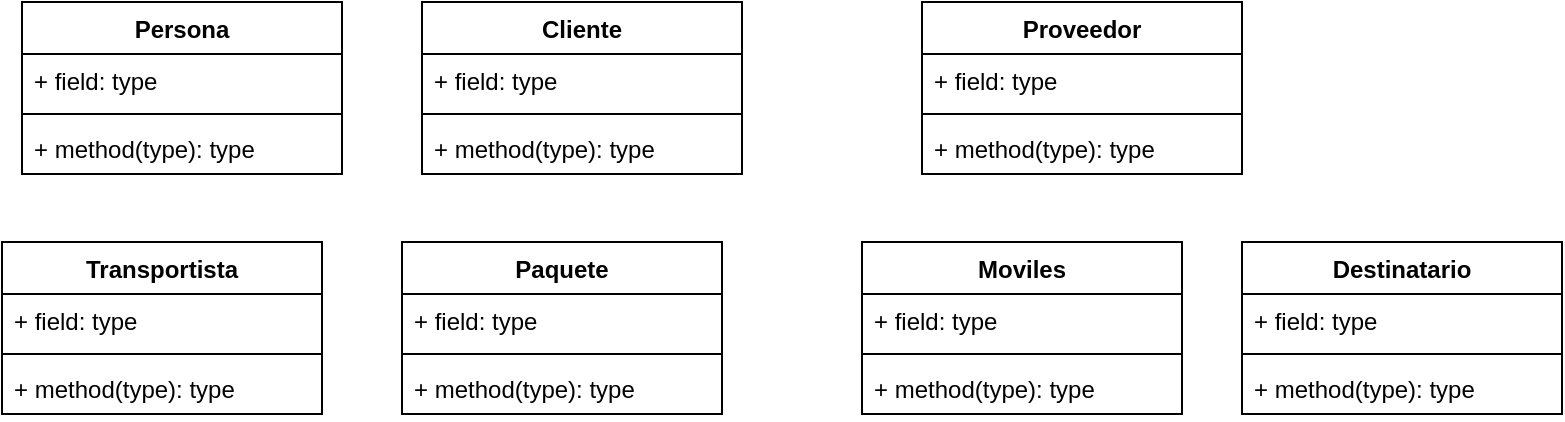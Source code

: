 <mxfile version="14.8.5" type="device"><diagram id="EITkTfnnjhqaKNWjM4xx" name="Page-1"><mxGraphModel dx="1038" dy="547" grid="1" gridSize="10" guides="1" tooltips="1" connect="1" arrows="1" fold="1" page="1" pageScale="1" pageWidth="850" pageHeight="1100" math="0" shadow="0"><root><mxCell id="0"/><mxCell id="1" parent="0"/><mxCell id="UZI1FNOLlk3eyO-fUrZz-2" value="Cliente" style="swimlane;fontStyle=1;align=center;verticalAlign=top;childLayout=stackLayout;horizontal=1;startSize=26;horizontalStack=0;resizeParent=1;resizeParentMax=0;resizeLast=0;collapsible=1;marginBottom=0;" vertex="1" parent="1"><mxGeometry x="230" y="130" width="160" height="86" as="geometry"/></mxCell><mxCell id="UZI1FNOLlk3eyO-fUrZz-3" value="+ field: type" style="text;strokeColor=none;fillColor=none;align=left;verticalAlign=top;spacingLeft=4;spacingRight=4;overflow=hidden;rotatable=0;points=[[0,0.5],[1,0.5]];portConstraint=eastwest;" vertex="1" parent="UZI1FNOLlk3eyO-fUrZz-2"><mxGeometry y="26" width="160" height="26" as="geometry"/></mxCell><mxCell id="UZI1FNOLlk3eyO-fUrZz-4" value="" style="line;strokeWidth=1;fillColor=none;align=left;verticalAlign=middle;spacingTop=-1;spacingLeft=3;spacingRight=3;rotatable=0;labelPosition=right;points=[];portConstraint=eastwest;" vertex="1" parent="UZI1FNOLlk3eyO-fUrZz-2"><mxGeometry y="52" width="160" height="8" as="geometry"/></mxCell><mxCell id="UZI1FNOLlk3eyO-fUrZz-5" value="+ method(type): type" style="text;strokeColor=none;fillColor=none;align=left;verticalAlign=top;spacingLeft=4;spacingRight=4;overflow=hidden;rotatable=0;points=[[0,0.5],[1,0.5]];portConstraint=eastwest;" vertex="1" parent="UZI1FNOLlk3eyO-fUrZz-2"><mxGeometry y="60" width="160" height="26" as="geometry"/></mxCell><mxCell id="UZI1FNOLlk3eyO-fUrZz-6" value="Proveedor" style="swimlane;fontStyle=1;align=center;verticalAlign=top;childLayout=stackLayout;horizontal=1;startSize=26;horizontalStack=0;resizeParent=1;resizeParentMax=0;resizeLast=0;collapsible=1;marginBottom=0;" vertex="1" parent="1"><mxGeometry x="480" y="130" width="160" height="86" as="geometry"/></mxCell><mxCell id="UZI1FNOLlk3eyO-fUrZz-7" value="+ field: type" style="text;strokeColor=none;fillColor=none;align=left;verticalAlign=top;spacingLeft=4;spacingRight=4;overflow=hidden;rotatable=0;points=[[0,0.5],[1,0.5]];portConstraint=eastwest;" vertex="1" parent="UZI1FNOLlk3eyO-fUrZz-6"><mxGeometry y="26" width="160" height="26" as="geometry"/></mxCell><mxCell id="UZI1FNOLlk3eyO-fUrZz-8" value="" style="line;strokeWidth=1;fillColor=none;align=left;verticalAlign=middle;spacingTop=-1;spacingLeft=3;spacingRight=3;rotatable=0;labelPosition=right;points=[];portConstraint=eastwest;" vertex="1" parent="UZI1FNOLlk3eyO-fUrZz-6"><mxGeometry y="52" width="160" height="8" as="geometry"/></mxCell><mxCell id="UZI1FNOLlk3eyO-fUrZz-9" value="+ method(type): type" style="text;strokeColor=none;fillColor=none;align=left;verticalAlign=top;spacingLeft=4;spacingRight=4;overflow=hidden;rotatable=0;points=[[0,0.5],[1,0.5]];portConstraint=eastwest;" vertex="1" parent="UZI1FNOLlk3eyO-fUrZz-6"><mxGeometry y="60" width="160" height="26" as="geometry"/></mxCell><mxCell id="UZI1FNOLlk3eyO-fUrZz-10" value="Paquete" style="swimlane;fontStyle=1;align=center;verticalAlign=top;childLayout=stackLayout;horizontal=1;startSize=26;horizontalStack=0;resizeParent=1;resizeParentMax=0;resizeLast=0;collapsible=1;marginBottom=0;" vertex="1" parent="1"><mxGeometry x="220" y="250" width="160" height="86" as="geometry"/></mxCell><mxCell id="UZI1FNOLlk3eyO-fUrZz-11" value="+ field: type" style="text;strokeColor=none;fillColor=none;align=left;verticalAlign=top;spacingLeft=4;spacingRight=4;overflow=hidden;rotatable=0;points=[[0,0.5],[1,0.5]];portConstraint=eastwest;" vertex="1" parent="UZI1FNOLlk3eyO-fUrZz-10"><mxGeometry y="26" width="160" height="26" as="geometry"/></mxCell><mxCell id="UZI1FNOLlk3eyO-fUrZz-12" value="" style="line;strokeWidth=1;fillColor=none;align=left;verticalAlign=middle;spacingTop=-1;spacingLeft=3;spacingRight=3;rotatable=0;labelPosition=right;points=[];portConstraint=eastwest;" vertex="1" parent="UZI1FNOLlk3eyO-fUrZz-10"><mxGeometry y="52" width="160" height="8" as="geometry"/></mxCell><mxCell id="UZI1FNOLlk3eyO-fUrZz-13" value="+ method(type): type" style="text;strokeColor=none;fillColor=none;align=left;verticalAlign=top;spacingLeft=4;spacingRight=4;overflow=hidden;rotatable=0;points=[[0,0.5],[1,0.5]];portConstraint=eastwest;" vertex="1" parent="UZI1FNOLlk3eyO-fUrZz-10"><mxGeometry y="60" width="160" height="26" as="geometry"/></mxCell><mxCell id="UZI1FNOLlk3eyO-fUrZz-14" value="Moviles" style="swimlane;fontStyle=1;align=center;verticalAlign=top;childLayout=stackLayout;horizontal=1;startSize=26;horizontalStack=0;resizeParent=1;resizeParentMax=0;resizeLast=0;collapsible=1;marginBottom=0;" vertex="1" parent="1"><mxGeometry x="450" y="250" width="160" height="86" as="geometry"/></mxCell><mxCell id="UZI1FNOLlk3eyO-fUrZz-15" value="+ field: type" style="text;strokeColor=none;fillColor=none;align=left;verticalAlign=top;spacingLeft=4;spacingRight=4;overflow=hidden;rotatable=0;points=[[0,0.5],[1,0.5]];portConstraint=eastwest;" vertex="1" parent="UZI1FNOLlk3eyO-fUrZz-14"><mxGeometry y="26" width="160" height="26" as="geometry"/></mxCell><mxCell id="UZI1FNOLlk3eyO-fUrZz-16" value="" style="line;strokeWidth=1;fillColor=none;align=left;verticalAlign=middle;spacingTop=-1;spacingLeft=3;spacingRight=3;rotatable=0;labelPosition=right;points=[];portConstraint=eastwest;" vertex="1" parent="UZI1FNOLlk3eyO-fUrZz-14"><mxGeometry y="52" width="160" height="8" as="geometry"/></mxCell><mxCell id="UZI1FNOLlk3eyO-fUrZz-17" value="+ method(type): type" style="text;strokeColor=none;fillColor=none;align=left;verticalAlign=top;spacingLeft=4;spacingRight=4;overflow=hidden;rotatable=0;points=[[0,0.5],[1,0.5]];portConstraint=eastwest;" vertex="1" parent="UZI1FNOLlk3eyO-fUrZz-14"><mxGeometry y="60" width="160" height="26" as="geometry"/></mxCell><mxCell id="UZI1FNOLlk3eyO-fUrZz-18" value="Persona" style="swimlane;fontStyle=1;align=center;verticalAlign=top;childLayout=stackLayout;horizontal=1;startSize=26;horizontalStack=0;resizeParent=1;resizeParentMax=0;resizeLast=0;collapsible=1;marginBottom=0;" vertex="1" parent="1"><mxGeometry x="30" y="130" width="160" height="86" as="geometry"/></mxCell><mxCell id="UZI1FNOLlk3eyO-fUrZz-19" value="+ field: type" style="text;strokeColor=none;fillColor=none;align=left;verticalAlign=top;spacingLeft=4;spacingRight=4;overflow=hidden;rotatable=0;points=[[0,0.5],[1,0.5]];portConstraint=eastwest;" vertex="1" parent="UZI1FNOLlk3eyO-fUrZz-18"><mxGeometry y="26" width="160" height="26" as="geometry"/></mxCell><mxCell id="UZI1FNOLlk3eyO-fUrZz-20" value="" style="line;strokeWidth=1;fillColor=none;align=left;verticalAlign=middle;spacingTop=-1;spacingLeft=3;spacingRight=3;rotatable=0;labelPosition=right;points=[];portConstraint=eastwest;" vertex="1" parent="UZI1FNOLlk3eyO-fUrZz-18"><mxGeometry y="52" width="160" height="8" as="geometry"/></mxCell><mxCell id="UZI1FNOLlk3eyO-fUrZz-21" value="+ method(type): type" style="text;strokeColor=none;fillColor=none;align=left;verticalAlign=top;spacingLeft=4;spacingRight=4;overflow=hidden;rotatable=0;points=[[0,0.5],[1,0.5]];portConstraint=eastwest;" vertex="1" parent="UZI1FNOLlk3eyO-fUrZz-18"><mxGeometry y="60" width="160" height="26" as="geometry"/></mxCell><mxCell id="UZI1FNOLlk3eyO-fUrZz-22" value="Transportista" style="swimlane;fontStyle=1;align=center;verticalAlign=top;childLayout=stackLayout;horizontal=1;startSize=26;horizontalStack=0;resizeParent=1;resizeParentMax=0;resizeLast=0;collapsible=1;marginBottom=0;" vertex="1" parent="1"><mxGeometry x="20" y="250" width="160" height="86" as="geometry"/></mxCell><mxCell id="UZI1FNOLlk3eyO-fUrZz-23" value="+ field: type" style="text;strokeColor=none;fillColor=none;align=left;verticalAlign=top;spacingLeft=4;spacingRight=4;overflow=hidden;rotatable=0;points=[[0,0.5],[1,0.5]];portConstraint=eastwest;" vertex="1" parent="UZI1FNOLlk3eyO-fUrZz-22"><mxGeometry y="26" width="160" height="26" as="geometry"/></mxCell><mxCell id="UZI1FNOLlk3eyO-fUrZz-24" value="" style="line;strokeWidth=1;fillColor=none;align=left;verticalAlign=middle;spacingTop=-1;spacingLeft=3;spacingRight=3;rotatable=0;labelPosition=right;points=[];portConstraint=eastwest;" vertex="1" parent="UZI1FNOLlk3eyO-fUrZz-22"><mxGeometry y="52" width="160" height="8" as="geometry"/></mxCell><mxCell id="UZI1FNOLlk3eyO-fUrZz-25" value="+ method(type): type" style="text;strokeColor=none;fillColor=none;align=left;verticalAlign=top;spacingLeft=4;spacingRight=4;overflow=hidden;rotatable=0;points=[[0,0.5],[1,0.5]];portConstraint=eastwest;" vertex="1" parent="UZI1FNOLlk3eyO-fUrZz-22"><mxGeometry y="60" width="160" height="26" as="geometry"/></mxCell><mxCell id="UZI1FNOLlk3eyO-fUrZz-26" value="Destinatario" style="swimlane;fontStyle=1;align=center;verticalAlign=top;childLayout=stackLayout;horizontal=1;startSize=26;horizontalStack=0;resizeParent=1;resizeParentMax=0;resizeLast=0;collapsible=1;marginBottom=0;" vertex="1" parent="1"><mxGeometry x="640" y="250" width="160" height="86" as="geometry"/></mxCell><mxCell id="UZI1FNOLlk3eyO-fUrZz-27" value="+ field: type" style="text;strokeColor=none;fillColor=none;align=left;verticalAlign=top;spacingLeft=4;spacingRight=4;overflow=hidden;rotatable=0;points=[[0,0.5],[1,0.5]];portConstraint=eastwest;" vertex="1" parent="UZI1FNOLlk3eyO-fUrZz-26"><mxGeometry y="26" width="160" height="26" as="geometry"/></mxCell><mxCell id="UZI1FNOLlk3eyO-fUrZz-28" value="" style="line;strokeWidth=1;fillColor=none;align=left;verticalAlign=middle;spacingTop=-1;spacingLeft=3;spacingRight=3;rotatable=0;labelPosition=right;points=[];portConstraint=eastwest;" vertex="1" parent="UZI1FNOLlk3eyO-fUrZz-26"><mxGeometry y="52" width="160" height="8" as="geometry"/></mxCell><mxCell id="UZI1FNOLlk3eyO-fUrZz-29" value="+ method(type): type" style="text;strokeColor=none;fillColor=none;align=left;verticalAlign=top;spacingLeft=4;spacingRight=4;overflow=hidden;rotatable=0;points=[[0,0.5],[1,0.5]];portConstraint=eastwest;" vertex="1" parent="UZI1FNOLlk3eyO-fUrZz-26"><mxGeometry y="60" width="160" height="26" as="geometry"/></mxCell></root></mxGraphModel></diagram></mxfile>